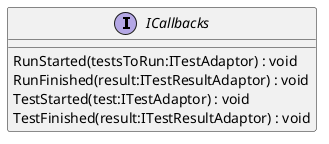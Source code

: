 @startuml
interface ICallbacks {
    RunStarted(testsToRun:ITestAdaptor) : void
    RunFinished(result:ITestResultAdaptor) : void
    TestStarted(test:ITestAdaptor) : void
    TestFinished(result:ITestResultAdaptor) : void
}
@enduml
